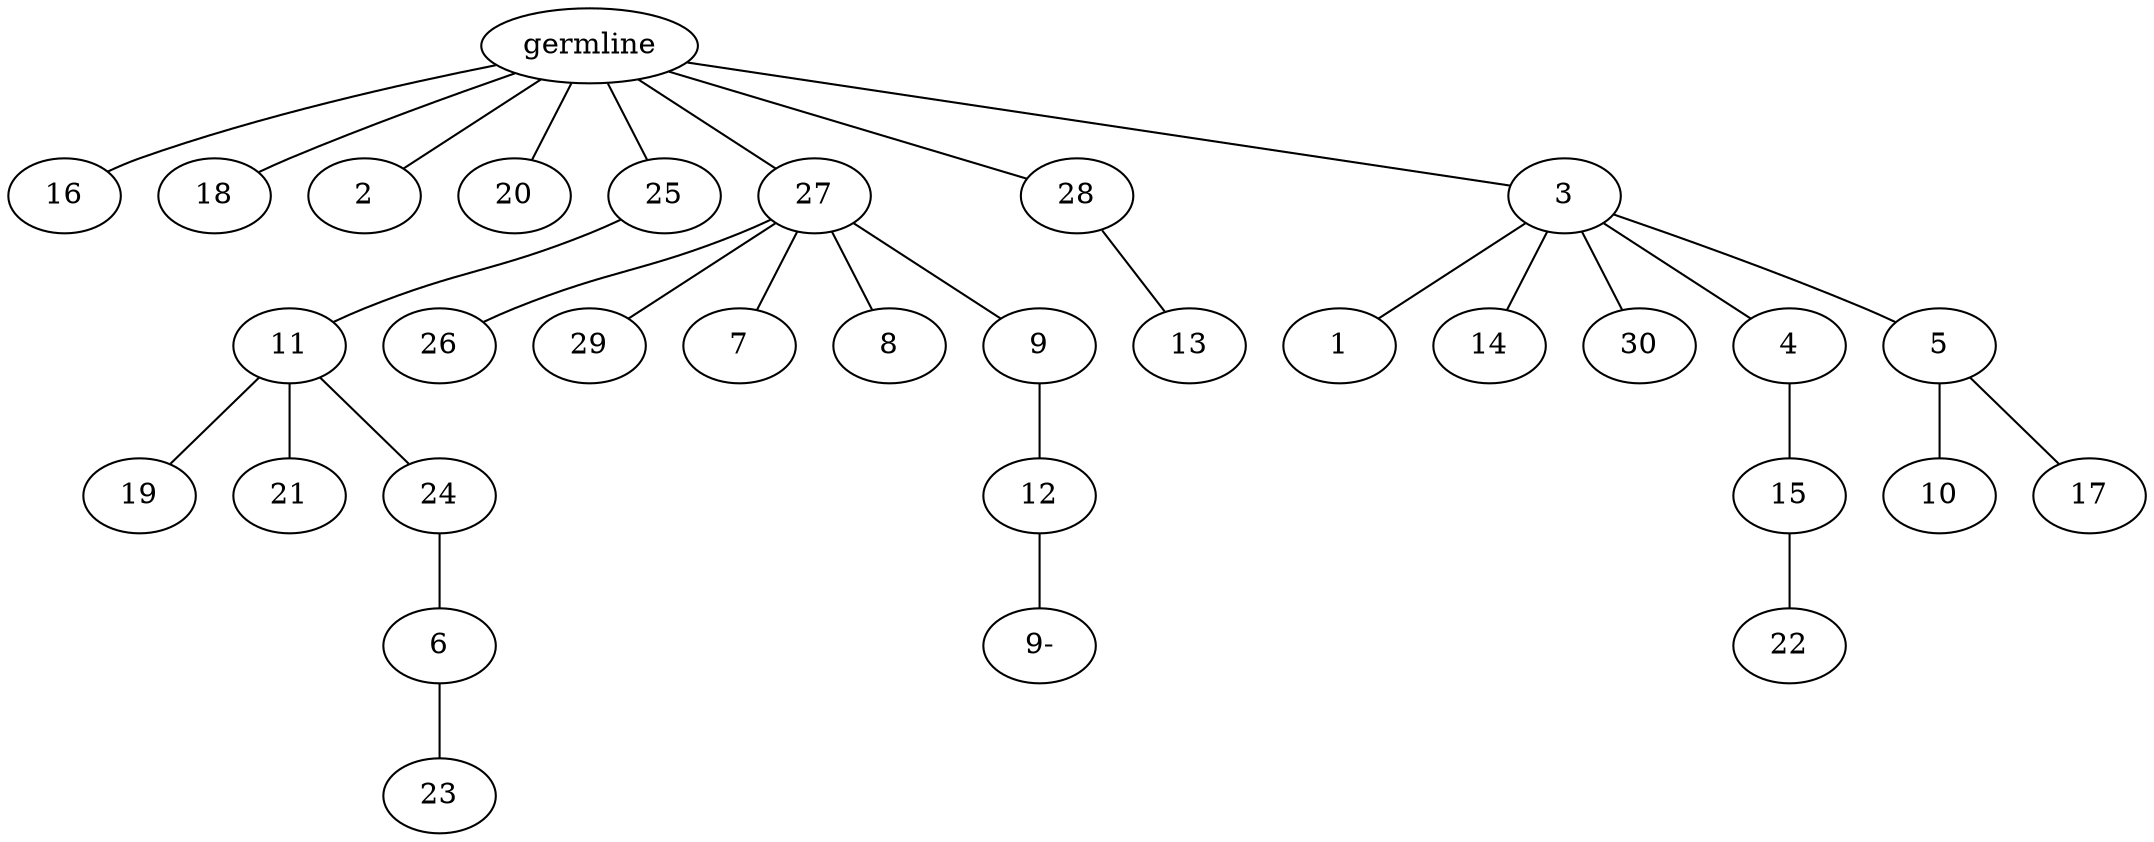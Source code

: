 graph tree {
    "139865539211616" [label="germline"];
    "139865539053360" [label="16"];
    "139865539053744" [label="18"];
    "139865539054224" [label="2"];
    "139865539054032" [label="20"];
    "139865539054272" [label="25"];
    "139865539051776" [label="11"];
    "139865539053792" [label="19"];
    "139865539053456" [label="21"];
    "139865539054464" [label="24"];
    "139865539054704" [label="6"];
    "139865539054752" [label="23"];
    "139865539054368" [label="27"];
    "139865539055232" [label="26"];
    "139865539053696" [label="29"];
    "139865539053648" [label="7"];
    "139865539051824" [label="8"];
    "139865539053984" [label="9"];
    "139865539054416" [label="12"];
    "139865539025840" [label="9-"];
    "139865539054560" [label="28"];
    "139865539055424" [label="13"];
    "139865539055472" [label="3"];
    "139865539055136" [label="1"];
    "139865539080448" [label="14"];
    "139865539081120" [label="30"];
    "139865539081216" [label="4"];
    "139865539080880" [label="15"];
    "139865539080784" [label="22"];
    "139865539081312" [label="5"];
    "139865539081696" [label="10"];
    "139865539080304" [label="17"];
    "139865539211616" -- "139865539053360";
    "139865539211616" -- "139865539053744";
    "139865539211616" -- "139865539054224";
    "139865539211616" -- "139865539054032";
    "139865539211616" -- "139865539054272";
    "139865539211616" -- "139865539054368";
    "139865539211616" -- "139865539054560";
    "139865539211616" -- "139865539055472";
    "139865539054272" -- "139865539051776";
    "139865539051776" -- "139865539053792";
    "139865539051776" -- "139865539053456";
    "139865539051776" -- "139865539054464";
    "139865539054464" -- "139865539054704";
    "139865539054704" -- "139865539054752";
    "139865539054368" -- "139865539055232";
    "139865539054368" -- "139865539053696";
    "139865539054368" -- "139865539053648";
    "139865539054368" -- "139865539051824";
    "139865539054368" -- "139865539053984";
    "139865539053984" -- "139865539054416";
    "139865539054416" -- "139865539025840";
    "139865539054560" -- "139865539055424";
    "139865539055472" -- "139865539055136";
    "139865539055472" -- "139865539080448";
    "139865539055472" -- "139865539081120";
    "139865539055472" -- "139865539081216";
    "139865539055472" -- "139865539081312";
    "139865539081216" -- "139865539080880";
    "139865539080880" -- "139865539080784";
    "139865539081312" -- "139865539081696";
    "139865539081312" -- "139865539080304";
}
